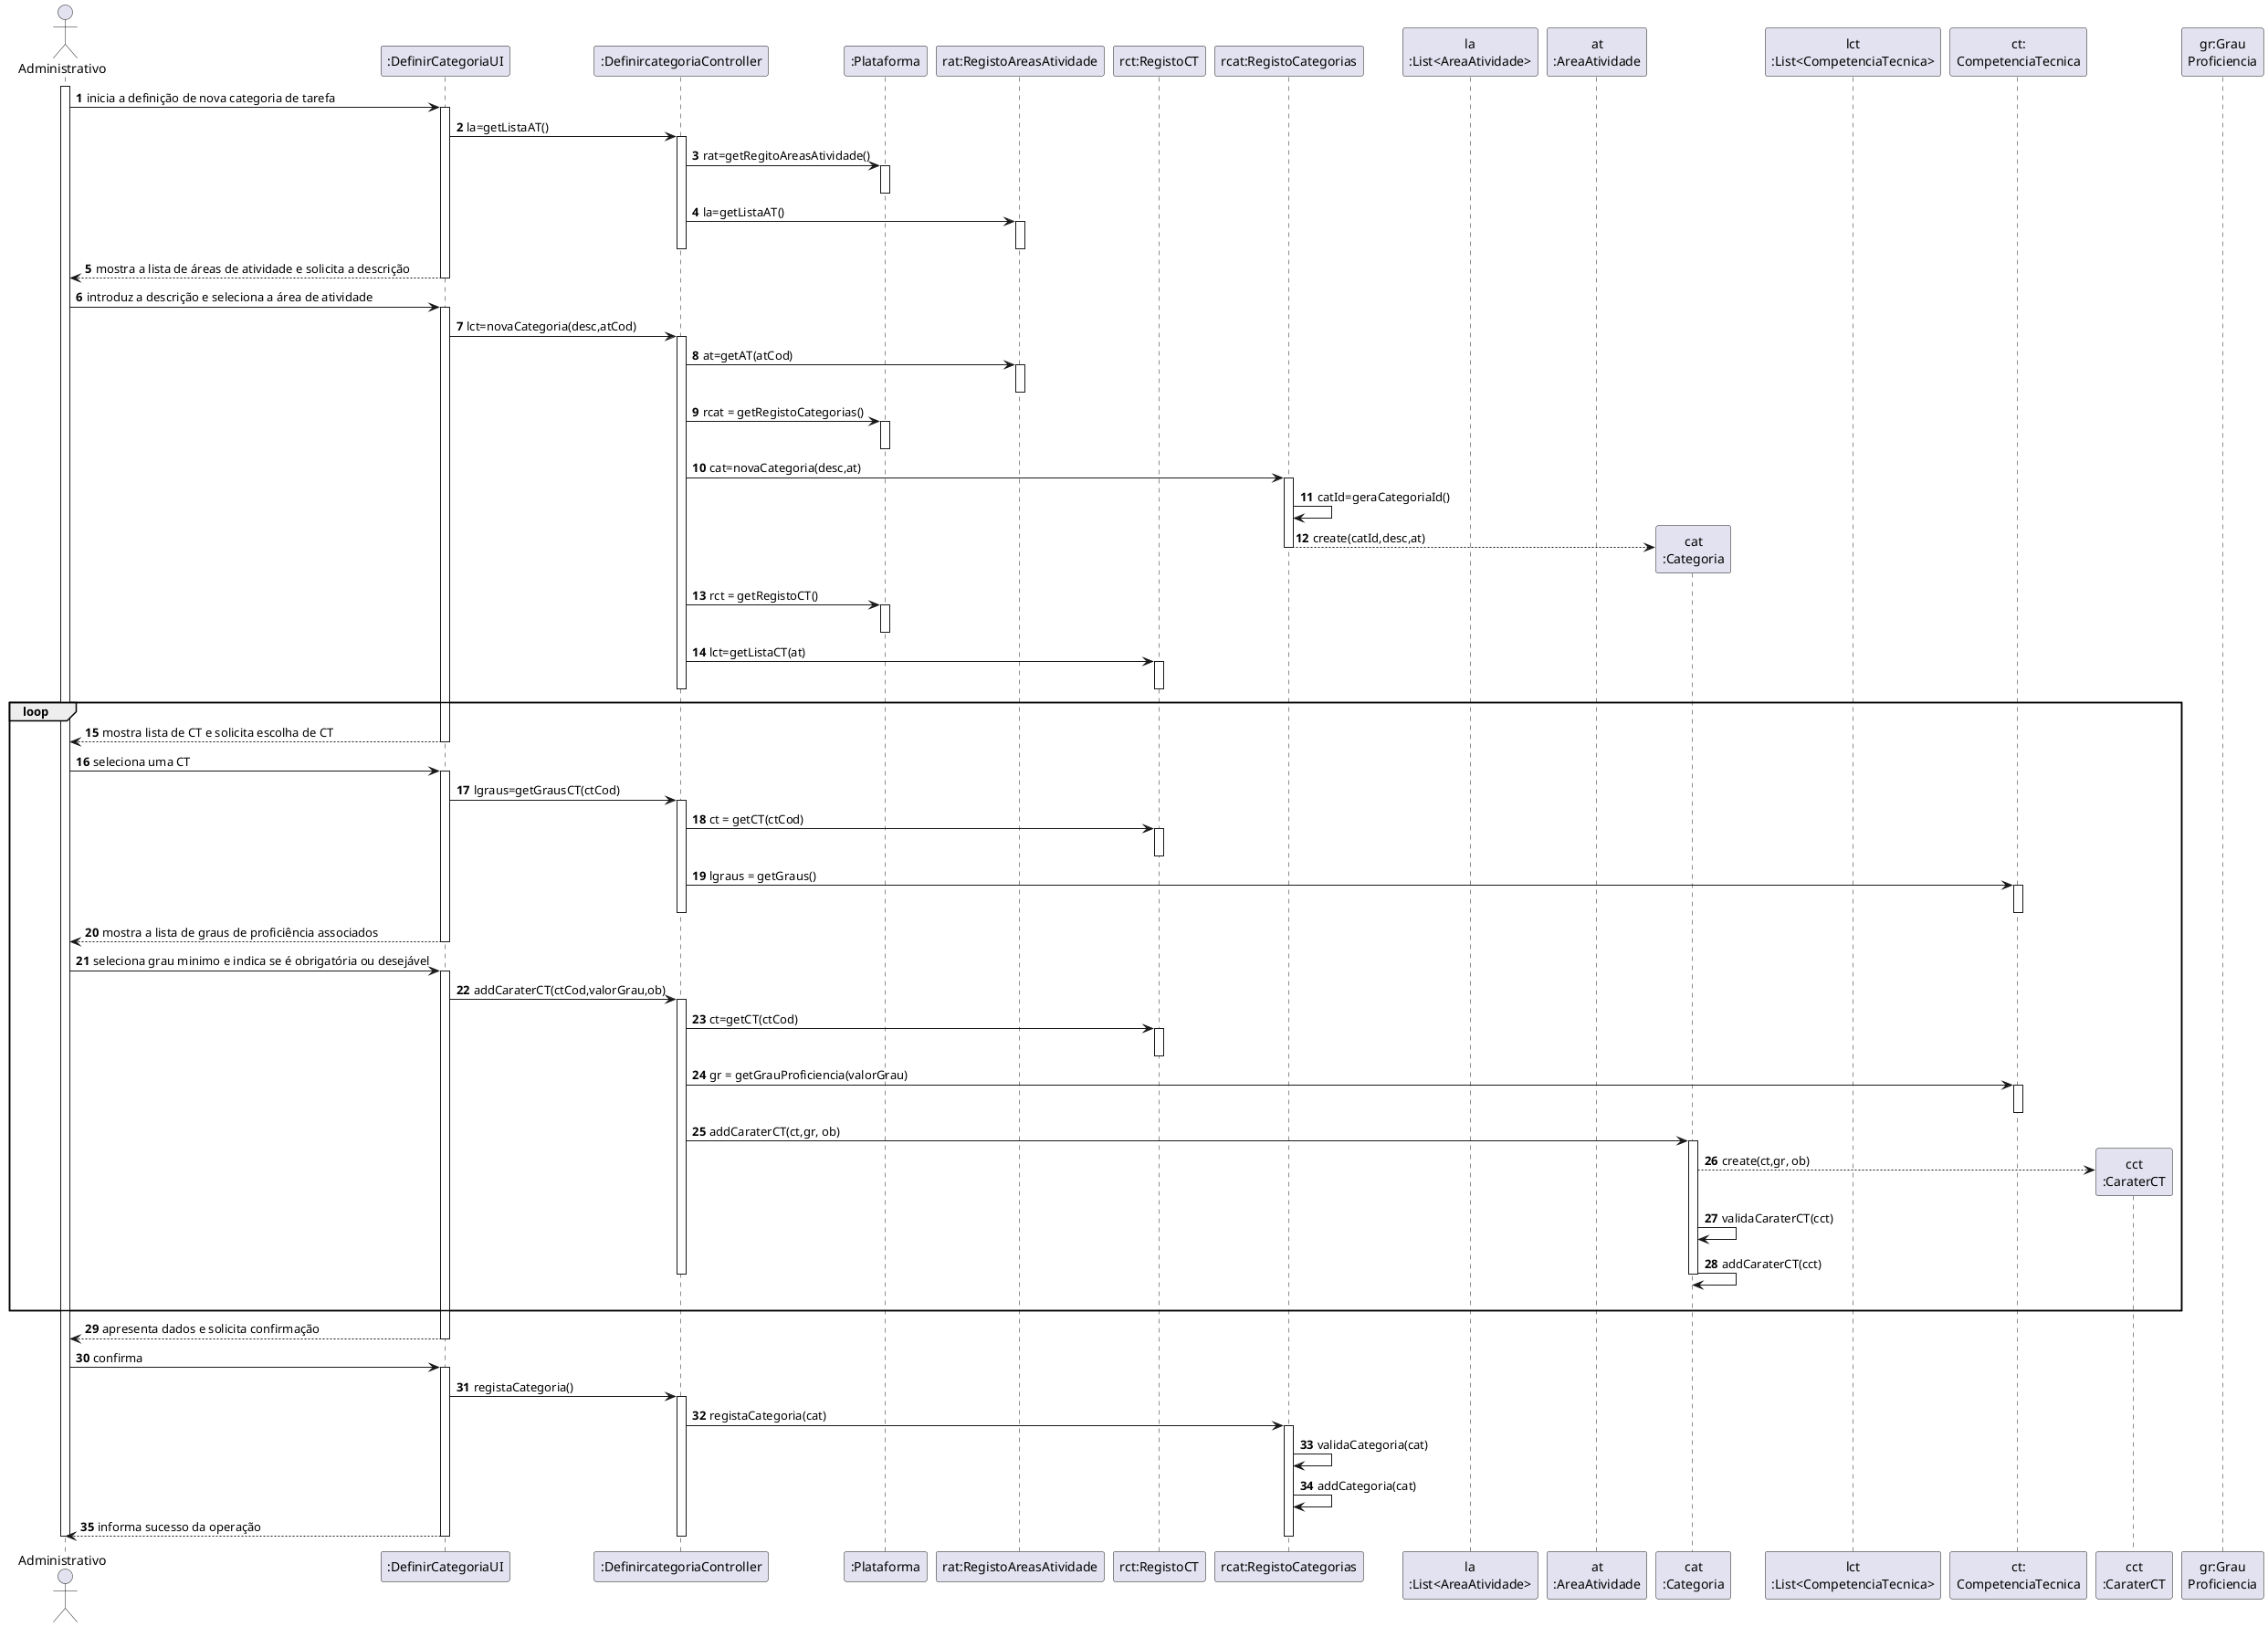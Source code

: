 @startuml
autonumber
'hide footbox
actor "Administrativo" as ADM

participant ":DefinirCategoriaUI" as UI
participant ":DefinircategoriaController" as CTRL
participant ":Plataforma" as PLAT
participant "rat:RegistoAreasAtividade" as RAT
participant "rct:RegistoCT" as RCT
participant "rcat:RegistoCategorias" as RCAT
participant "la\n:List<AreaAtividade>" as LIST_AT
participant "at\n:AreaAtividade" as AT
participant "cat\n:Categoria" as CAT
participant "lct\n:List<CompetenciaTecnica>" as LIST_CT
participant "ct:\nCompetenciaTecnica" as CT
participant "cct\n:CaraterCT" as CARACT_CT
participant "gr:Grau\nProficiencia" as GRAU


activate ADM

ADM -> UI : inicia a definição de nova categoria de tarefa
activate UI

UI -> CTRL : la=getListaAT()
activate CTRL
CTRL -> PLAT : rat=getRegitoAreasAtividade()
activate PLAT
deactivate PLAT
CTRL -> RAT : la=getListaAT()
activate RAT
deactivate RAT
deactivate CTRL
UI --> ADM: mostra a lista de áreas de atividade e solicita a descrição
deactivate UI

ADM -> UI : introduz a descrição e seleciona a área de atividade
activate UI
UI -> CTRL : lct=novaCategoria(desc,atCod)
activate CTRL
CTRL -> RAT : at=getAT(atCod)
activate RAT
deactivate RAT

CTRL -> PLAT : rcat = getRegistoCategorias()
activate PLAT
deactivate PLAT

CTRL -> RCAT : cat=novaCategoria(desc,at)
activate RCAT
RCAT -> RCAT : catId=geraCategoriaId()
RCAT --> CAT** : create(catId,desc,at)
deactivate RCAT

CTRL -> PLAT: rct = getRegistoCT()
activate PLAT
deactivate PLAT

CTRL -> RCT : lct=getListaCT(at)
activate RCT
deactivate RCT
deactivate CTRL
loop
UI --> ADM : mostra lista de CT e solicita escolha de CT
deactivate UI

ADM -> UI : seleciona uma CT
activate UI
UI -> CTRL: lgraus=getGrausCT(ctCod)
activate CTRL
CTRL -> RCT: ct = getCT(ctCod)
activate RCT
deactivate RCT
CTRL -> CT: lgraus = getGraus()
activate CT
deactivate CT
deactivate CTRL

UI --> ADM: mostra a lista de graus de proficiência associados
deactivate UI

ADM -> UI: seleciona grau minimo e indica se é obrigatória ou desejável

activate UI
UI -> CTRL : addCaraterCT(ctCod,valorGrau,ob)
activate CTRL
CTRL -> RCT : ct=getCT(ctCod)
activate RCT
deactivate RCT

CTRL -> CT : gr = getGrauProficiencia(valorGrau)
activate CT
deactivate CT

CTRL -> CAT : addCaraterCT(ct,gr, ob)
activate CAT
CAT --> CARACT_CT** : create(ct,gr, ob)
CAT -> CAT : validaCaraterCT(cct)
CAT -> CAT : addCaraterCT(cct)
deactivate CAT
|||
deactivate CTRL
end loop
UI --> ADM : apresenta dados e solicita confirmação
deactivate UI

ADM -> UI : confirma
activate UI
UI -> CTRL : registaCategoria()
activate CTRL
CTRL -> RCAT : registaCategoria(cat)
activate RCAT
RCAT -> RCAT : validaCategoria(cat)
RCAT -> RCAT : addCategoria(cat)
UI --> ADM : informa sucesso da operação
deactivate RCAT
deactivate CTRL
deactivate UI

deactivate ADM

@enduml
